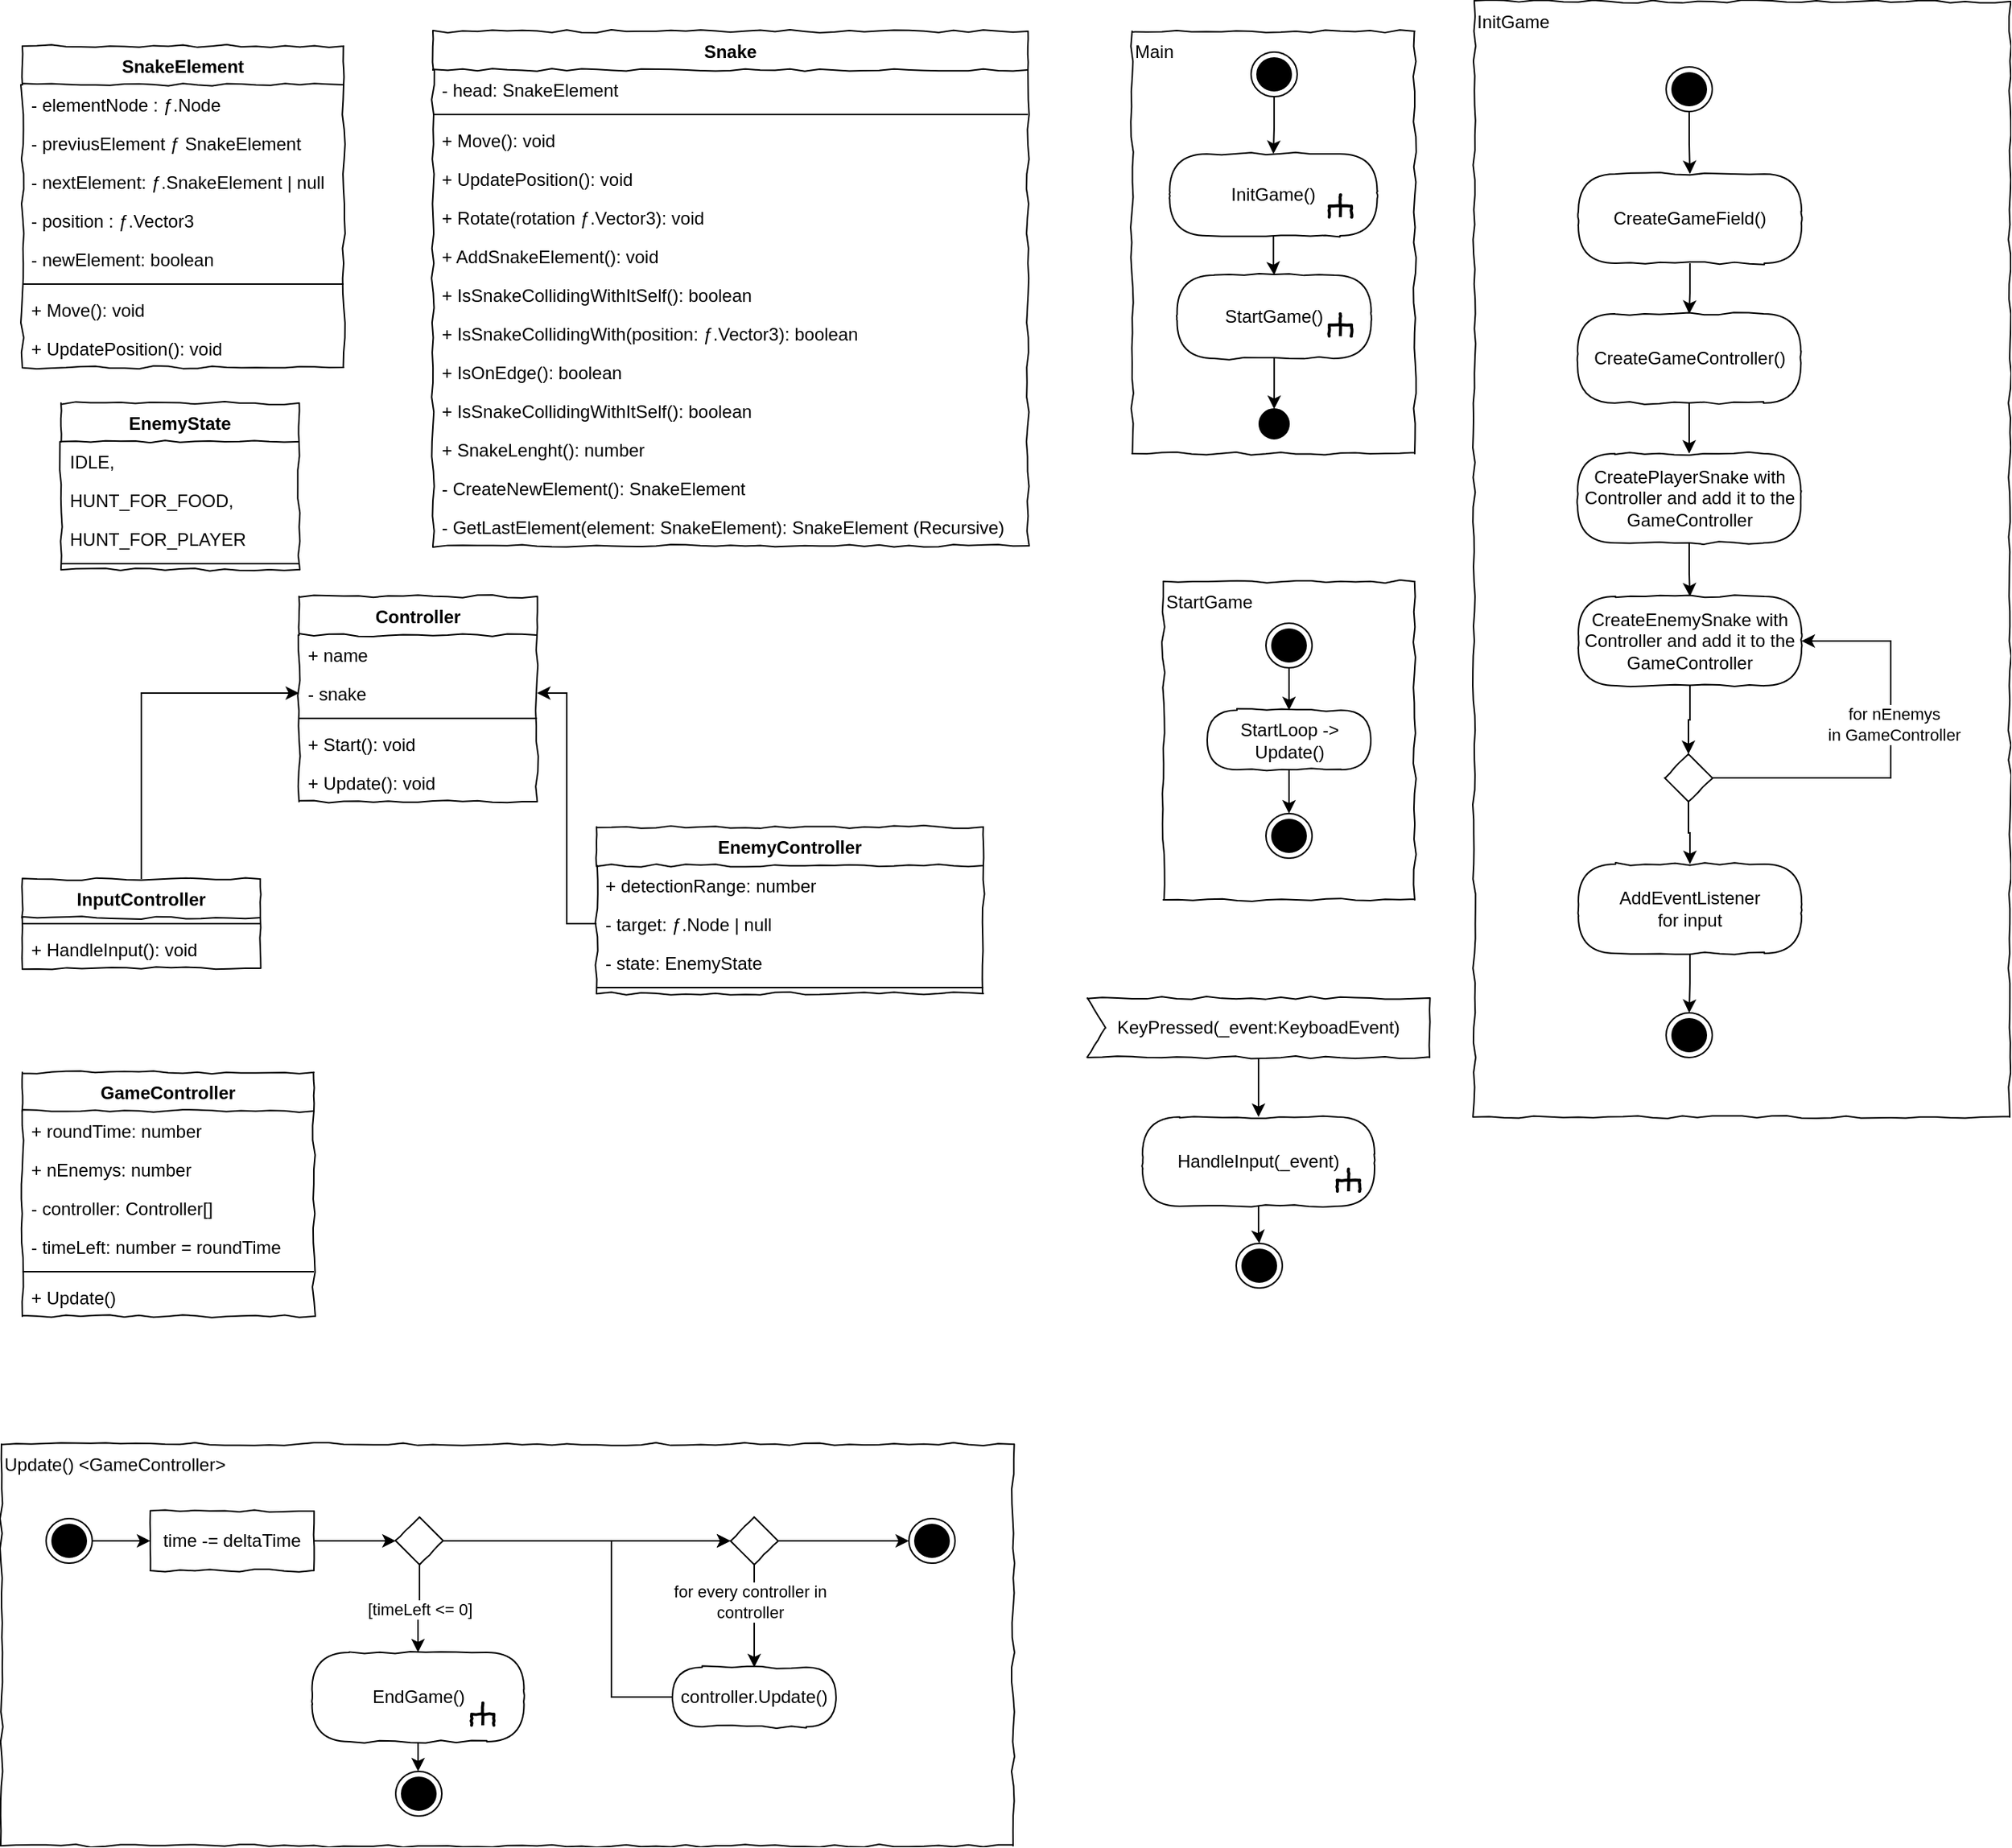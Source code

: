 <mxfile version="13.1.3" type="device"><diagram id="WuVcxXE32SDwEyBjOhQZ" name="Page-1"><mxGraphModel dx="1673" dy="896" grid="1" gridSize="10" guides="1" tooltips="1" connect="1" arrows="1" fold="1" page="1" pageScale="1" pageWidth="827" pageHeight="1169" math="0" shadow="0"><root><mxCell id="0"/><mxCell id="1" parent="0"/><mxCell id="-8tug97UCNijT4k6VK9s-148" value="&lt;div style=&quot;text-align: left&quot;&gt;&lt;span&gt;Update() &amp;lt;GameController&amp;gt;&lt;/span&gt;&lt;/div&gt;" style="rounded=0;whiteSpace=wrap;html=1;shadow=0;glass=0;comic=1;strokeColor=#000000;labelPosition=center;verticalLabelPosition=middle;align=left;verticalAlign=top;absoluteArcSize=1;arcSize=50;" vertex="1" parent="1"><mxGeometry x="90" y="1000" width="680" height="270" as="geometry"/></mxCell><mxCell id="-8tug97UCNijT4k6VK9s-93" value="&lt;div style=&quot;text-align: left&quot;&gt;&lt;span&gt;StartGame&lt;/span&gt;&lt;/div&gt;" style="rounded=0;whiteSpace=wrap;html=1;shadow=0;glass=0;comic=1;strokeColor=#000000;labelPosition=center;verticalLabelPosition=middle;align=left;verticalAlign=top;absoluteArcSize=1;arcSize=50;" vertex="1" parent="1"><mxGeometry x="871" y="420" width="169" height="214" as="geometry"/></mxCell><mxCell id="-8tug97UCNijT4k6VK9s-87" value="&lt;div style=&quot;text-align: left&quot;&gt;&lt;span&gt;InitGame&lt;/span&gt;&lt;/div&gt;" style="rounded=0;whiteSpace=wrap;html=1;shadow=0;glass=0;comic=1;strokeColor=#000000;labelPosition=center;verticalLabelPosition=middle;align=left;verticalAlign=top;absoluteArcSize=1;arcSize=50;" vertex="1" parent="1"><mxGeometry x="1080" y="30" width="360" height="750" as="geometry"/></mxCell><mxCell id="-8tug97UCNijT4k6VK9s-67" value="&lt;div style=&quot;text-align: left&quot;&gt;&lt;span&gt;Main&lt;/span&gt;&lt;/div&gt;" style="rounded=0;whiteSpace=wrap;html=1;shadow=0;glass=0;comic=1;strokeColor=#000000;labelPosition=center;verticalLabelPosition=middle;align=left;verticalAlign=top;absoluteArcSize=1;arcSize=50;" vertex="1" parent="1"><mxGeometry x="850" y="50" width="190" height="284" as="geometry"/></mxCell><mxCell id="-8tug97UCNijT4k6VK9s-1" value="SnakeElement" style="swimlane;fontStyle=1;align=center;verticalAlign=top;childLayout=stackLayout;horizontal=1;startSize=26;horizontalStack=0;resizeParent=1;resizeParentMax=0;resizeLast=0;collapsible=1;marginBottom=0;rounded=0;shadow=0;comic=1;strokeWidth=1;" vertex="1" parent="1"><mxGeometry x="104" y="60" width="216" height="216" as="geometry"><mxRectangle x="20" y="670" width="90" height="26" as="alternateBounds"/></mxGeometry></mxCell><mxCell id="-8tug97UCNijT4k6VK9s-2" value="- elementNode : ƒ.Node" style="text;strokeColor=none;fillColor=none;align=left;verticalAlign=top;spacingLeft=4;spacingRight=4;overflow=hidden;rotatable=0;points=[[0,0.5],[1,0.5]];portConstraint=eastwest;" vertex="1" parent="-8tug97UCNijT4k6VK9s-1"><mxGeometry y="26" width="216" height="26" as="geometry"/></mxCell><mxCell id="-8tug97UCNijT4k6VK9s-4" value="- previusElement ƒ SnakeElement" style="text;strokeColor=none;fillColor=none;align=left;verticalAlign=top;spacingLeft=4;spacingRight=4;overflow=hidden;rotatable=0;points=[[0,0.5],[1,0.5]];portConstraint=eastwest;" vertex="1" parent="-8tug97UCNijT4k6VK9s-1"><mxGeometry y="52" width="216" height="26" as="geometry"/></mxCell><mxCell id="-8tug97UCNijT4k6VK9s-8" value="- nextElement: ƒ.SnakeElement | null" style="text;strokeColor=none;fillColor=none;align=left;verticalAlign=top;spacingLeft=4;spacingRight=4;overflow=hidden;rotatable=0;points=[[0,0.5],[1,0.5]];portConstraint=eastwest;" vertex="1" parent="-8tug97UCNijT4k6VK9s-1"><mxGeometry y="78" width="216" height="26" as="geometry"/></mxCell><mxCell id="-8tug97UCNijT4k6VK9s-9" value="- position : ƒ.Vector3" style="text;strokeColor=none;fillColor=none;align=left;verticalAlign=top;spacingLeft=4;spacingRight=4;overflow=hidden;rotatable=0;points=[[0,0.5],[1,0.5]];portConstraint=eastwest;" vertex="1" parent="-8tug97UCNijT4k6VK9s-1"><mxGeometry y="104" width="216" height="26" as="geometry"/></mxCell><mxCell id="-8tug97UCNijT4k6VK9s-10" value="- newElement: boolean" style="text;strokeColor=none;fillColor=none;align=left;verticalAlign=top;spacingLeft=4;spacingRight=4;overflow=hidden;rotatable=0;points=[[0,0.5],[1,0.5]];portConstraint=eastwest;" vertex="1" parent="-8tug97UCNijT4k6VK9s-1"><mxGeometry y="130" width="216" height="26" as="geometry"/></mxCell><mxCell id="-8tug97UCNijT4k6VK9s-3" value="" style="line;strokeWidth=1;fillColor=none;align=left;verticalAlign=middle;spacingTop=-1;spacingLeft=3;spacingRight=3;rotatable=0;labelPosition=right;points=[];portConstraint=eastwest;" vertex="1" parent="-8tug97UCNijT4k6VK9s-1"><mxGeometry y="156" width="216" height="8" as="geometry"/></mxCell><mxCell id="-8tug97UCNijT4k6VK9s-11" value="+ Move(): void" style="text;strokeColor=none;fillColor=none;align=left;verticalAlign=top;spacingLeft=4;spacingRight=4;overflow=hidden;rotatable=0;points=[[0,0.5],[1,0.5]];portConstraint=eastwest;" vertex="1" parent="-8tug97UCNijT4k6VK9s-1"><mxGeometry y="164" width="216" height="26" as="geometry"/></mxCell><mxCell id="-8tug97UCNijT4k6VK9s-12" value="+ UpdatePosition(): void" style="text;strokeColor=none;fillColor=none;align=left;verticalAlign=top;spacingLeft=4;spacingRight=4;overflow=hidden;rotatable=0;points=[[0,0.5],[1,0.5]];portConstraint=eastwest;" vertex="1" parent="-8tug97UCNijT4k6VK9s-1"><mxGeometry y="190" width="216" height="26" as="geometry"/></mxCell><mxCell id="-8tug97UCNijT4k6VK9s-13" value="Snake" style="swimlane;fontStyle=1;align=center;verticalAlign=top;childLayout=stackLayout;horizontal=1;startSize=26;horizontalStack=0;resizeParent=1;resizeParentMax=0;resizeLast=0;collapsible=1;marginBottom=0;rounded=0;shadow=0;comic=1;strokeWidth=1;" vertex="1" parent="1"><mxGeometry x="380" y="50" width="400" height="346" as="geometry"><mxRectangle x="20" y="670" width="90" height="26" as="alternateBounds"/></mxGeometry></mxCell><mxCell id="-8tug97UCNijT4k6VK9s-14" value="- head: SnakeElement" style="text;strokeColor=none;fillColor=none;align=left;verticalAlign=top;spacingLeft=4;spacingRight=4;overflow=hidden;rotatable=0;points=[[0,0.5],[1,0.5]];portConstraint=eastwest;" vertex="1" parent="-8tug97UCNijT4k6VK9s-13"><mxGeometry y="26" width="400" height="26" as="geometry"/></mxCell><mxCell id="-8tug97UCNijT4k6VK9s-15" value="" style="line;strokeWidth=1;fillColor=none;align=left;verticalAlign=middle;spacingTop=-1;spacingLeft=3;spacingRight=3;rotatable=0;labelPosition=right;points=[];portConstraint=eastwest;" vertex="1" parent="-8tug97UCNijT4k6VK9s-13"><mxGeometry y="52" width="400" height="8" as="geometry"/></mxCell><mxCell id="-8tug97UCNijT4k6VK9s-16" value="+ Move(): void" style="text;strokeColor=none;fillColor=none;align=left;verticalAlign=top;spacingLeft=4;spacingRight=4;overflow=hidden;rotatable=0;points=[[0,0.5],[1,0.5]];portConstraint=eastwest;" vertex="1" parent="-8tug97UCNijT4k6VK9s-13"><mxGeometry y="60" width="400" height="26" as="geometry"/></mxCell><mxCell id="-8tug97UCNijT4k6VK9s-17" value="+ UpdatePosition(): void" style="text;strokeColor=none;fillColor=none;align=left;verticalAlign=top;spacingLeft=4;spacingRight=4;overflow=hidden;rotatable=0;points=[[0,0.5],[1,0.5]];portConstraint=eastwest;" vertex="1" parent="-8tug97UCNijT4k6VK9s-13"><mxGeometry y="86" width="400" height="26" as="geometry"/></mxCell><mxCell id="-8tug97UCNijT4k6VK9s-18" value="+ Rotate(rotation ƒ.Vector3): void" style="text;strokeColor=none;fillColor=none;align=left;verticalAlign=top;spacingLeft=4;spacingRight=4;overflow=hidden;rotatable=0;points=[[0,0.5],[1,0.5]];portConstraint=eastwest;" vertex="1" parent="-8tug97UCNijT4k6VK9s-13"><mxGeometry y="112" width="400" height="26" as="geometry"/></mxCell><mxCell id="-8tug97UCNijT4k6VK9s-19" value="+ AddSnakeElement(): void" style="text;strokeColor=none;fillColor=none;align=left;verticalAlign=top;spacingLeft=4;spacingRight=4;overflow=hidden;rotatable=0;points=[[0,0.5],[1,0.5]];portConstraint=eastwest;" vertex="1" parent="-8tug97UCNijT4k6VK9s-13"><mxGeometry y="138" width="400" height="26" as="geometry"/></mxCell><mxCell id="-8tug97UCNijT4k6VK9s-20" value="+ IsSnakeCollidingWithItSelf(): boolean" style="text;strokeColor=none;fillColor=none;align=left;verticalAlign=top;spacingLeft=4;spacingRight=4;overflow=hidden;rotatable=0;points=[[0,0.5],[1,0.5]];portConstraint=eastwest;" vertex="1" parent="-8tug97UCNijT4k6VK9s-13"><mxGeometry y="164" width="400" height="26" as="geometry"/></mxCell><mxCell id="-8tug97UCNijT4k6VK9s-21" value="+ IsSnakeCollidingWith(position: ƒ.Vector3): boolean" style="text;strokeColor=none;fillColor=none;align=left;verticalAlign=top;spacingLeft=4;spacingRight=4;overflow=hidden;rotatable=0;points=[[0,0.5],[1,0.5]];portConstraint=eastwest;" vertex="1" parent="-8tug97UCNijT4k6VK9s-13"><mxGeometry y="190" width="400" height="26" as="geometry"/></mxCell><mxCell id="-8tug97UCNijT4k6VK9s-22" value="+ IsOnEdge(): boolean" style="text;strokeColor=none;fillColor=none;align=left;verticalAlign=top;spacingLeft=4;spacingRight=4;overflow=hidden;rotatable=0;points=[[0,0.5],[1,0.5]];portConstraint=eastwest;" vertex="1" parent="-8tug97UCNijT4k6VK9s-13"><mxGeometry y="216" width="400" height="26" as="geometry"/></mxCell><mxCell id="-8tug97UCNijT4k6VK9s-23" value="+ IsSnakeCollidingWithItSelf(): boolean" style="text;strokeColor=none;fillColor=none;align=left;verticalAlign=top;spacingLeft=4;spacingRight=4;overflow=hidden;rotatable=0;points=[[0,0.5],[1,0.5]];portConstraint=eastwest;" vertex="1" parent="-8tug97UCNijT4k6VK9s-13"><mxGeometry y="242" width="400" height="26" as="geometry"/></mxCell><mxCell id="-8tug97UCNijT4k6VK9s-97" value="+ SnakeLenght(): number" style="text;strokeColor=none;fillColor=none;align=left;verticalAlign=top;spacingLeft=4;spacingRight=4;overflow=hidden;rotatable=0;points=[[0,0.5],[1,0.5]];portConstraint=eastwest;" vertex="1" parent="-8tug97UCNijT4k6VK9s-13"><mxGeometry y="268" width="400" height="26" as="geometry"/></mxCell><mxCell id="-8tug97UCNijT4k6VK9s-24" value="- CreateNewElement(): SnakeElement" style="text;strokeColor=none;fillColor=none;align=left;verticalAlign=top;spacingLeft=4;spacingRight=4;overflow=hidden;rotatable=0;points=[[0,0.5],[1,0.5]];portConstraint=eastwest;" vertex="1" parent="-8tug97UCNijT4k6VK9s-13"><mxGeometry y="294" width="400" height="26" as="geometry"/></mxCell><mxCell id="-8tug97UCNijT4k6VK9s-25" value="- GetLastElement(element: SnakeElement): SnakeElement (Recursive)" style="text;strokeColor=none;fillColor=none;align=left;verticalAlign=top;spacingLeft=4;spacingRight=4;overflow=hidden;rotatable=0;points=[[0,0.5],[1,0.5]];portConstraint=eastwest;" vertex="1" parent="-8tug97UCNijT4k6VK9s-13"><mxGeometry y="320" width="400" height="26" as="geometry"/></mxCell><mxCell id="-8tug97UCNijT4k6VK9s-37" value="Controller" style="swimlane;fontStyle=1;align=center;verticalAlign=top;childLayout=stackLayout;horizontal=1;startSize=26;horizontalStack=0;resizeParent=1;resizeParentMax=0;resizeLast=0;collapsible=1;marginBottom=0;rounded=0;shadow=0;comic=1;strokeWidth=1;" vertex="1" parent="1"><mxGeometry x="290" y="430" width="160" height="138" as="geometry"><mxRectangle x="20" y="670" width="90" height="26" as="alternateBounds"/></mxGeometry></mxCell><mxCell id="-8tug97UCNijT4k6VK9s-94" value="+ name" style="text;strokeColor=none;fillColor=none;align=left;verticalAlign=top;spacingLeft=4;spacingRight=4;overflow=hidden;rotatable=0;points=[[0,0.5],[1,0.5]];portConstraint=eastwest;" vertex="1" parent="-8tug97UCNijT4k6VK9s-37"><mxGeometry y="26" width="160" height="26" as="geometry"/></mxCell><mxCell id="-8tug97UCNijT4k6VK9s-38" value="- snake" style="text;strokeColor=none;fillColor=none;align=left;verticalAlign=top;spacingLeft=4;spacingRight=4;overflow=hidden;rotatable=0;points=[[0,0.5],[1,0.5]];portConstraint=eastwest;" vertex="1" parent="-8tug97UCNijT4k6VK9s-37"><mxGeometry y="52" width="160" height="26" as="geometry"/></mxCell><mxCell id="-8tug97UCNijT4k6VK9s-39" value="" style="line;strokeWidth=1;fillColor=none;align=left;verticalAlign=middle;spacingTop=-1;spacingLeft=3;spacingRight=3;rotatable=0;labelPosition=right;points=[];portConstraint=eastwest;" vertex="1" parent="-8tug97UCNijT4k6VK9s-37"><mxGeometry y="78" width="160" height="8" as="geometry"/></mxCell><mxCell id="-8tug97UCNijT4k6VK9s-58" value="+ Start(): void" style="text;strokeColor=none;fillColor=none;align=left;verticalAlign=top;spacingLeft=4;spacingRight=4;overflow=hidden;rotatable=0;points=[[0,0.5],[1,0.5]];portConstraint=eastwest;" vertex="1" parent="-8tug97UCNijT4k6VK9s-37"><mxGeometry y="86" width="160" height="26" as="geometry"/></mxCell><mxCell id="-8tug97UCNijT4k6VK9s-56" value="+ Update(): void" style="text;strokeColor=none;fillColor=none;align=left;verticalAlign=top;spacingLeft=4;spacingRight=4;overflow=hidden;rotatable=0;points=[[0,0.5],[1,0.5]];portConstraint=eastwest;" vertex="1" parent="-8tug97UCNijT4k6VK9s-37"><mxGeometry y="112" width="160" height="26" as="geometry"/></mxCell><mxCell id="-8tug97UCNijT4k6VK9s-46" value="EnemyState" style="swimlane;fontStyle=1;align=center;verticalAlign=top;childLayout=stackLayout;horizontal=1;startSize=26;horizontalStack=0;resizeParent=1;resizeParentMax=0;resizeLast=0;collapsible=1;marginBottom=0;rounded=0;shadow=0;comic=1;strokeWidth=1;" vertex="1" parent="1"><mxGeometry x="130" y="300" width="160" height="112" as="geometry"><mxRectangle x="20" y="670" width="90" height="26" as="alternateBounds"/></mxGeometry></mxCell><mxCell id="-8tug97UCNijT4k6VK9s-47" value="IDLE," style="text;strokeColor=none;fillColor=none;align=left;verticalAlign=top;spacingLeft=4;spacingRight=4;overflow=hidden;rotatable=0;points=[[0,0.5],[1,0.5]];portConstraint=eastwest;" vertex="1" parent="-8tug97UCNijT4k6VK9s-46"><mxGeometry y="26" width="160" height="26" as="geometry"/></mxCell><mxCell id="-8tug97UCNijT4k6VK9s-50" value="HUNT_FOR_FOOD," style="text;strokeColor=none;fillColor=none;align=left;verticalAlign=top;spacingLeft=4;spacingRight=4;overflow=hidden;rotatable=0;points=[[0,0.5],[1,0.5]];portConstraint=eastwest;" vertex="1" parent="-8tug97UCNijT4k6VK9s-46"><mxGeometry y="52" width="160" height="26" as="geometry"/></mxCell><mxCell id="-8tug97UCNijT4k6VK9s-53" value="HUNT_FOR_PLAYER" style="text;strokeColor=none;fillColor=none;align=left;verticalAlign=top;spacingLeft=4;spacingRight=4;overflow=hidden;rotatable=0;points=[[0,0.5],[1,0.5]];portConstraint=eastwest;" vertex="1" parent="-8tug97UCNijT4k6VK9s-46"><mxGeometry y="78" width="160" height="26" as="geometry"/></mxCell><mxCell id="-8tug97UCNijT4k6VK9s-48" value="" style="line;strokeWidth=1;fillColor=none;align=left;verticalAlign=middle;spacingTop=-1;spacingLeft=3;spacingRight=3;rotatable=0;labelPosition=right;points=[];portConstraint=eastwest;" vertex="1" parent="-8tug97UCNijT4k6VK9s-46"><mxGeometry y="104" width="160" height="8" as="geometry"/></mxCell><mxCell id="-8tug97UCNijT4k6VK9s-64" style="edgeStyle=orthogonalEdgeStyle;rounded=0;orthogonalLoop=1;jettySize=auto;html=1;entryX=0.5;entryY=0;entryDx=0;entryDy=0;" edge="1" parent="1" source="-8tug97UCNijT4k6VK9s-60" target="-8tug97UCNijT4k6VK9s-61"><mxGeometry relative="1" as="geometry"/></mxCell><mxCell id="-8tug97UCNijT4k6VK9s-60" value="" style="ellipse;html=1;shape=endState;fillColor=#000000;strokeColor=#000000;comic=1" vertex="1" parent="1"><mxGeometry x="930" y="64" width="31" height="30" as="geometry"/></mxCell><mxCell id="-8tug97UCNijT4k6VK9s-65" style="edgeStyle=orthogonalEdgeStyle;rounded=0;orthogonalLoop=1;jettySize=auto;html=1;" edge="1" parent="1" source="-8tug97UCNijT4k6VK9s-61" target="-8tug97UCNijT4k6VK9s-62"><mxGeometry relative="1" as="geometry"/></mxCell><mxCell id="-8tug97UCNijT4k6VK9s-61" value="InitGame()" style="rounded=1;whiteSpace=wrap;html=1;absoluteArcSize=1;arcSize=50;strokeWidth=1;shadow=0;comic=1;" vertex="1" parent="1"><mxGeometry x="875.25" y="132.5" width="139.5" height="55" as="geometry"/></mxCell><mxCell id="-8tug97UCNijT4k6VK9s-66" style="edgeStyle=orthogonalEdgeStyle;rounded=0;orthogonalLoop=1;jettySize=auto;html=1;entryX=0.5;entryY=0;entryDx=0;entryDy=0;" edge="1" parent="1" source="-8tug97UCNijT4k6VK9s-62" target="-8tug97UCNijT4k6VK9s-63"><mxGeometry relative="1" as="geometry"/></mxCell><mxCell id="-8tug97UCNijT4k6VK9s-62" value="StartGame()" style="rounded=1;whiteSpace=wrap;html=1;absoluteArcSize=1;arcSize=50;strokeWidth=1;shadow=0;comic=1;" vertex="1" parent="1"><mxGeometry x="880.25" y="214" width="130.5" height="56" as="geometry"/></mxCell><mxCell id="-8tug97UCNijT4k6VK9s-63" value="" style="ellipse;whiteSpace=wrap;html=1;rounded=0;shadow=0;comic=0;labelBackgroundColor=none;strokeColor=#000000;strokeWidth=1;fillColor=#000000;fontFamily=Verdana;fontSize=12;fontColor=#000000;align=center;comic=1" vertex="1" parent="1"><mxGeometry x="935.5" y="304" width="20" height="20" as="geometry"/></mxCell><mxCell id="-8tug97UCNijT4k6VK9s-68" value="" style="group;rotation=90;" vertex="1" connectable="0" parent="1"><mxGeometry x="980" y="160" width="20" height="20" as="geometry"/></mxCell><mxCell id="-8tug97UCNijT4k6VK9s-69" value="" style="strokeWidth=2;html=1;shape=mxgraph.flowchart.annotation_2;align=left;rounded=1;comic=1;rotation=90;" vertex="1" parent="-8tug97UCNijT4k6VK9s-68"><mxGeometry x="2.5" width="15" height="15" as="geometry"/></mxCell><mxCell id="-8tug97UCNijT4k6VK9s-70" value="" style="endArrow=none;html=1;entryX=0.508;entryY=0.487;entryPerimeter=0;exitX=1;exitY=0.5;exitPerimeter=0;strokeWidth=2;" edge="1" parent="-8tug97UCNijT4k6VK9s-68" source="-8tug97UCNijT4k6VK9s-69" target="-8tug97UCNijT4k6VK9s-69"><mxGeometry width="50" height="50" relative="1" as="geometry"><mxPoint x="-46.667" as="sourcePoint"/><mxPoint x="-13.333" y="50" as="targetPoint"/></mxGeometry></mxCell><mxCell id="-8tug97UCNijT4k6VK9s-72" value="" style="group;rotation=90;" vertex="1" connectable="0" parent="1"><mxGeometry x="980" y="240" width="20" height="20" as="geometry"/></mxCell><mxCell id="-8tug97UCNijT4k6VK9s-73" value="" style="strokeWidth=2;html=1;shape=mxgraph.flowchart.annotation_2;align=left;rounded=1;comic=1;rotation=90;" vertex="1" parent="-8tug97UCNijT4k6VK9s-72"><mxGeometry x="2.5" width="15" height="15" as="geometry"/></mxCell><mxCell id="-8tug97UCNijT4k6VK9s-74" value="" style="endArrow=none;html=1;entryX=0.508;entryY=0.487;entryPerimeter=0;exitX=1;exitY=0.5;exitPerimeter=0;strokeWidth=2;" edge="1" parent="-8tug97UCNijT4k6VK9s-72" source="-8tug97UCNijT4k6VK9s-73" target="-8tug97UCNijT4k6VK9s-73"><mxGeometry width="50" height="50" relative="1" as="geometry"><mxPoint x="-46.667" as="sourcePoint"/><mxPoint x="-13.333" y="50" as="targetPoint"/></mxGeometry></mxCell><mxCell id="-8tug97UCNijT4k6VK9s-82" style="edgeStyle=orthogonalEdgeStyle;rounded=0;orthogonalLoop=1;jettySize=auto;html=1;entryX=0.5;entryY=0;entryDx=0;entryDy=0;" edge="1" parent="1" source="-8tug97UCNijT4k6VK9s-76" target="-8tug97UCNijT4k6VK9s-77"><mxGeometry relative="1" as="geometry"/></mxCell><mxCell id="-8tug97UCNijT4k6VK9s-76" value="" style="ellipse;html=1;shape=endState;fillColor=#000000;strokeColor=#000000;comic=1" vertex="1" parent="1"><mxGeometry x="1209" y="74" width="31" height="30" as="geometry"/></mxCell><mxCell id="-8tug97UCNijT4k6VK9s-111" style="edgeStyle=orthogonalEdgeStyle;rounded=0;orthogonalLoop=1;jettySize=auto;html=1;entryX=0.5;entryY=0;entryDx=0;entryDy=0;" edge="1" parent="1" source="-8tug97UCNijT4k6VK9s-77" target="-8tug97UCNijT4k6VK9s-103"><mxGeometry relative="1" as="geometry"/></mxCell><mxCell id="-8tug97UCNijT4k6VK9s-77" value="CreateGameField()" style="rounded=1;whiteSpace=wrap;html=1;absoluteArcSize=1;arcSize=50;strokeWidth=1;shadow=0;comic=1;" vertex="1" parent="1"><mxGeometry x="1150" y="146" width="150" height="60" as="geometry"/></mxCell><mxCell id="-8tug97UCNijT4k6VK9s-86" style="edgeStyle=orthogonalEdgeStyle;rounded=0;orthogonalLoop=1;jettySize=auto;html=1;entryX=0.5;entryY=0;entryDx=0;entryDy=0;" edge="1" parent="1" source="-8tug97UCNijT4k6VK9s-80" target="-8tug97UCNijT4k6VK9s-81"><mxGeometry relative="1" as="geometry"/></mxCell><mxCell id="-8tug97UCNijT4k6VK9s-80" value="AddEventListener&lt;br&gt;for input" style="rounded=1;whiteSpace=wrap;html=1;absoluteArcSize=1;arcSize=50;strokeWidth=1;shadow=0;comic=1;" vertex="1" parent="1"><mxGeometry x="1150" y="610" width="150" height="60" as="geometry"/></mxCell><mxCell id="-8tug97UCNijT4k6VK9s-81" value="" style="ellipse;html=1;shape=endState;fillColor=#000000;strokeColor=#000000;comic=1" vertex="1" parent="1"><mxGeometry x="1209" y="710" width="31" height="30" as="geometry"/></mxCell><mxCell id="-8tug97UCNijT4k6VK9s-91" style="edgeStyle=orthogonalEdgeStyle;rounded=0;orthogonalLoop=1;jettySize=auto;html=1;exitX=0.5;exitY=1;exitDx=0;exitDy=0;entryX=0.5;entryY=0;entryDx=0;entryDy=0;" edge="1" parent="1" source="-8tug97UCNijT4k6VK9s-88" target="-8tug97UCNijT4k6VK9s-89"><mxGeometry relative="1" as="geometry"/></mxCell><mxCell id="-8tug97UCNijT4k6VK9s-88" value="" style="ellipse;html=1;shape=endState;fillColor=#000000;strokeColor=#000000;comic=1" vertex="1" parent="1"><mxGeometry x="940" y="448" width="31" height="30" as="geometry"/></mxCell><mxCell id="-8tug97UCNijT4k6VK9s-92" style="edgeStyle=orthogonalEdgeStyle;rounded=0;orthogonalLoop=1;jettySize=auto;html=1;entryX=0.5;entryY=0;entryDx=0;entryDy=0;" edge="1" parent="1" source="-8tug97UCNijT4k6VK9s-89" target="-8tug97UCNijT4k6VK9s-90"><mxGeometry relative="1" as="geometry"/></mxCell><mxCell id="-8tug97UCNijT4k6VK9s-89" value="StartLoop -&amp;gt; Update()" style="rounded=1;whiteSpace=wrap;html=1;absoluteArcSize=1;arcSize=50;strokeWidth=1;shadow=0;comic=1;" vertex="1" parent="1"><mxGeometry x="900.5" y="506.5" width="110" height="40" as="geometry"/></mxCell><mxCell id="-8tug97UCNijT4k6VK9s-90" value="" style="ellipse;html=1;shape=endState;fillColor=#000000;strokeColor=#000000;comic=1" vertex="1" parent="1"><mxGeometry x="940" y="576" width="31" height="30" as="geometry"/></mxCell><mxCell id="-8tug97UCNijT4k6VK9s-33" value="EnemyController" style="swimlane;fontStyle=1;align=center;verticalAlign=top;childLayout=stackLayout;horizontal=1;startSize=26;horizontalStack=0;resizeParent=1;resizeParentMax=0;resizeLast=0;collapsible=1;marginBottom=0;rounded=0;shadow=0;comic=1;strokeWidth=1;" vertex="1" parent="1"><mxGeometry x="490" y="585" width="260" height="112" as="geometry"><mxRectangle x="20" y="670" width="90" height="26" as="alternateBounds"/></mxGeometry></mxCell><mxCell id="-8tug97UCNijT4k6VK9s-36" value="+ detectionRange: number" style="text;strokeColor=none;fillColor=none;align=left;verticalAlign=top;spacingLeft=4;spacingRight=4;overflow=hidden;rotatable=0;points=[[0,0.5],[1,0.5]];portConstraint=eastwest;" vertex="1" parent="-8tug97UCNijT4k6VK9s-33"><mxGeometry y="26" width="260" height="26" as="geometry"/></mxCell><mxCell id="-8tug97UCNijT4k6VK9s-44" value="- target: ƒ.Node | null" style="text;strokeColor=none;fillColor=none;align=left;verticalAlign=top;spacingLeft=4;spacingRight=4;overflow=hidden;rotatable=0;points=[[0,0.5],[1,0.5]];portConstraint=eastwest;" vertex="1" parent="-8tug97UCNijT4k6VK9s-33"><mxGeometry y="52" width="260" height="26" as="geometry"/></mxCell><mxCell id="-8tug97UCNijT4k6VK9s-43" value="- state: EnemyState" style="text;strokeColor=none;fillColor=none;align=left;verticalAlign=top;spacingLeft=4;spacingRight=4;overflow=hidden;rotatable=0;points=[[0,0.5],[1,0.5]];portConstraint=eastwest;" vertex="1" parent="-8tug97UCNijT4k6VK9s-33"><mxGeometry y="78" width="260" height="26" as="geometry"/></mxCell><mxCell id="-8tug97UCNijT4k6VK9s-35" value="" style="line;strokeWidth=1;fillColor=none;align=left;verticalAlign=middle;spacingTop=-1;spacingLeft=3;spacingRight=3;rotatable=0;labelPosition=right;points=[];portConstraint=eastwest;" vertex="1" parent="-8tug97UCNijT4k6VK9s-33"><mxGeometry y="104" width="260" height="8" as="geometry"/></mxCell><mxCell id="-8tug97UCNijT4k6VK9s-95" style="edgeStyle=orthogonalEdgeStyle;rounded=0;orthogonalLoop=1;jettySize=auto;html=1;entryX=0;entryY=0.5;entryDx=0;entryDy=0;" edge="1" parent="1" source="-8tug97UCNijT4k6VK9s-29" target="-8tug97UCNijT4k6VK9s-38"><mxGeometry relative="1" as="geometry"/></mxCell><mxCell id="-8tug97UCNijT4k6VK9s-29" value="InputController" style="swimlane;fontStyle=1;align=center;verticalAlign=top;childLayout=stackLayout;horizontal=1;startSize=26;horizontalStack=0;resizeParent=1;resizeParentMax=0;resizeLast=0;collapsible=1;marginBottom=0;rounded=0;shadow=0;comic=1;strokeWidth=1;" vertex="1" parent="1"><mxGeometry x="104" y="620" width="160" height="60" as="geometry"><mxRectangle x="20" y="670" width="90" height="26" as="alternateBounds"/></mxGeometry></mxCell><mxCell id="-8tug97UCNijT4k6VK9s-31" value="" style="line;strokeWidth=1;fillColor=none;align=left;verticalAlign=middle;spacingTop=-1;spacingLeft=3;spacingRight=3;rotatable=0;labelPosition=right;points=[];portConstraint=eastwest;" vertex="1" parent="-8tug97UCNijT4k6VK9s-29"><mxGeometry y="26" width="160" height="8" as="geometry"/></mxCell><mxCell id="-8tug97UCNijT4k6VK9s-32" value="+ HandleInput(): void" style="text;strokeColor=none;fillColor=none;align=left;verticalAlign=top;spacingLeft=4;spacingRight=4;overflow=hidden;rotatable=0;points=[[0,0.5],[1,0.5]];portConstraint=eastwest;" vertex="1" parent="-8tug97UCNijT4k6VK9s-29"><mxGeometry y="34" width="160" height="26" as="geometry"/></mxCell><mxCell id="-8tug97UCNijT4k6VK9s-96" style="edgeStyle=orthogonalEdgeStyle;rounded=0;orthogonalLoop=1;jettySize=auto;html=1;entryX=1;entryY=0.5;entryDx=0;entryDy=0;" edge="1" parent="1" source="-8tug97UCNijT4k6VK9s-44" target="-8tug97UCNijT4k6VK9s-38"><mxGeometry relative="1" as="geometry"/></mxCell><mxCell id="-8tug97UCNijT4k6VK9s-98" value="GameController" style="swimlane;fontStyle=1;align=center;verticalAlign=top;childLayout=stackLayout;horizontal=1;startSize=26;horizontalStack=0;resizeParent=1;resizeParentMax=0;resizeLast=0;collapsible=1;marginBottom=0;rounded=0;shadow=0;comic=1;strokeWidth=1;" vertex="1" parent="1"><mxGeometry x="104" y="750" width="196" height="164" as="geometry"><mxRectangle x="20" y="670" width="90" height="26" as="alternateBounds"/></mxGeometry></mxCell><mxCell id="-8tug97UCNijT4k6VK9s-99" value="+ roundTime: number" style="text;strokeColor=none;fillColor=none;align=left;verticalAlign=top;spacingLeft=4;spacingRight=4;overflow=hidden;rotatable=0;points=[[0,0.5],[1,0.5]];portConstraint=eastwest;" vertex="1" parent="-8tug97UCNijT4k6VK9s-98"><mxGeometry y="26" width="196" height="26" as="geometry"/></mxCell><mxCell id="-8tug97UCNijT4k6VK9s-107" value="+ nEnemys: number" style="text;strokeColor=none;fillColor=none;align=left;verticalAlign=top;spacingLeft=4;spacingRight=4;overflow=hidden;rotatable=0;points=[[0,0.5],[1,0.5]];portConstraint=eastwest;" vertex="1" parent="-8tug97UCNijT4k6VK9s-98"><mxGeometry y="52" width="196" height="26" as="geometry"/></mxCell><mxCell id="-8tug97UCNijT4k6VK9s-102" value="- controller: Controller[]" style="text;strokeColor=none;fillColor=none;align=left;verticalAlign=top;spacingLeft=4;spacingRight=4;overflow=hidden;rotatable=0;points=[[0,0.5],[1,0.5]];portConstraint=eastwest;" vertex="1" parent="-8tug97UCNijT4k6VK9s-98"><mxGeometry y="78" width="196" height="26" as="geometry"/></mxCell><mxCell id="-8tug97UCNijT4k6VK9s-127" value="- timeLeft: number = roundTime" style="text;strokeColor=none;fillColor=none;align=left;verticalAlign=top;spacingLeft=4;spacingRight=4;overflow=hidden;rotatable=0;points=[[0,0.5],[1,0.5]];portConstraint=eastwest;" vertex="1" parent="-8tug97UCNijT4k6VK9s-98"><mxGeometry y="104" width="196" height="26" as="geometry"/></mxCell><mxCell id="-8tug97UCNijT4k6VK9s-100" value="" style="line;strokeWidth=1;fillColor=none;align=left;verticalAlign=middle;spacingTop=-1;spacingLeft=3;spacingRight=3;rotatable=0;labelPosition=right;points=[];portConstraint=eastwest;" vertex="1" parent="-8tug97UCNijT4k6VK9s-98"><mxGeometry y="130" width="196" height="8" as="geometry"/></mxCell><mxCell id="-8tug97UCNijT4k6VK9s-101" value="+ Update()" style="text;strokeColor=none;fillColor=none;align=left;verticalAlign=top;spacingLeft=4;spacingRight=4;overflow=hidden;rotatable=0;points=[[0,0.5],[1,0.5]];portConstraint=eastwest;" vertex="1" parent="-8tug97UCNijT4k6VK9s-98"><mxGeometry y="138" width="196" height="26" as="geometry"/></mxCell><mxCell id="-8tug97UCNijT4k6VK9s-112" style="edgeStyle=orthogonalEdgeStyle;rounded=0;orthogonalLoop=1;jettySize=auto;html=1;entryX=0.5;entryY=0;entryDx=0;entryDy=0;" edge="1" parent="1" source="-8tug97UCNijT4k6VK9s-103" target="-8tug97UCNijT4k6VK9s-104"><mxGeometry relative="1" as="geometry"/></mxCell><mxCell id="-8tug97UCNijT4k6VK9s-103" value="CreateGameController()" style="rounded=1;whiteSpace=wrap;html=1;absoluteArcSize=1;arcSize=50;strokeWidth=1;shadow=0;comic=1;" vertex="1" parent="1"><mxGeometry x="1149.5" y="240" width="150" height="60" as="geometry"/></mxCell><mxCell id="-8tug97UCNijT4k6VK9s-113" style="edgeStyle=orthogonalEdgeStyle;rounded=0;orthogonalLoop=1;jettySize=auto;html=1;entryX=0.5;entryY=0;entryDx=0;entryDy=0;" edge="1" parent="1" source="-8tug97UCNijT4k6VK9s-104" target="-8tug97UCNijT4k6VK9s-105"><mxGeometry relative="1" as="geometry"/></mxCell><mxCell id="-8tug97UCNijT4k6VK9s-104" value="CreatePlayerSnake with Controller and add it to the GameController" style="rounded=1;whiteSpace=wrap;html=1;absoluteArcSize=1;arcSize=50;strokeWidth=1;shadow=0;comic=1;" vertex="1" parent="1"><mxGeometry x="1149.5" y="334" width="150" height="60" as="geometry"/></mxCell><mxCell id="-8tug97UCNijT4k6VK9s-114" style="edgeStyle=orthogonalEdgeStyle;rounded=0;orthogonalLoop=1;jettySize=auto;html=1;entryX=0.5;entryY=0;entryDx=0;entryDy=0;" edge="1" parent="1" source="-8tug97UCNijT4k6VK9s-105" target="-8tug97UCNijT4k6VK9s-106"><mxGeometry relative="1" as="geometry"/></mxCell><mxCell id="-8tug97UCNijT4k6VK9s-105" value="CreateEnemySnake with Controller and add it to the GameController" style="rounded=1;whiteSpace=wrap;html=1;absoluteArcSize=1;arcSize=50;strokeWidth=1;shadow=0;comic=1;" vertex="1" parent="1"><mxGeometry x="1150" y="430" width="150" height="60" as="geometry"/></mxCell><mxCell id="-8tug97UCNijT4k6VK9s-108" style="edgeStyle=orthogonalEdgeStyle;rounded=0;orthogonalLoop=1;jettySize=auto;html=1;entryX=1;entryY=0.5;entryDx=0;entryDy=0;" edge="1" parent="1" source="-8tug97UCNijT4k6VK9s-106" target="-8tug97UCNijT4k6VK9s-105"><mxGeometry relative="1" as="geometry"><Array as="points"><mxPoint x="1360" y="552"/><mxPoint x="1360" y="460"/></Array></mxGeometry></mxCell><mxCell id="-8tug97UCNijT4k6VK9s-109" value="for nEnemys&lt;br&gt;in GameController" style="edgeLabel;html=1;align=center;verticalAlign=middle;resizable=0;points=[];" vertex="1" connectable="0" parent="-8tug97UCNijT4k6VK9s-108"><mxGeometry x="0.338" y="-2" relative="1" as="geometry"><mxPoint y="26" as="offset"/></mxGeometry></mxCell><mxCell id="-8tug97UCNijT4k6VK9s-110" style="edgeStyle=orthogonalEdgeStyle;rounded=0;orthogonalLoop=1;jettySize=auto;html=1;entryX=0.5;entryY=0;entryDx=0;entryDy=0;" edge="1" parent="1" source="-8tug97UCNijT4k6VK9s-106" target="-8tug97UCNijT4k6VK9s-80"><mxGeometry relative="1" as="geometry"/></mxCell><mxCell id="-8tug97UCNijT4k6VK9s-106" value="" style="rhombus;whiteSpace=wrap;html=1;rounded=0;shadow=0;glass=0;comic=1;strokeColor=#000000;align=left;" vertex="1" parent="1"><mxGeometry x="1208" y="536" width="32" height="32" as="geometry"/></mxCell><mxCell id="-8tug97UCNijT4k6VK9s-117" style="edgeStyle=orthogonalEdgeStyle;rounded=0;orthogonalLoop=1;jettySize=auto;html=1;entryX=0.5;entryY=0;entryDx=0;entryDy=0;" edge="1" parent="1" source="-8tug97UCNijT4k6VK9s-118" target="-8tug97UCNijT4k6VK9s-120"><mxGeometry relative="1" as="geometry"/></mxCell><mxCell id="-8tug97UCNijT4k6VK9s-118" value="KeyPressed(_event:KeyboadEvent)" style="shape=mxgraph.sysml.accEvent;flipH=0;whiteSpace=wrap;align=center;shadow=0;strokeWidth=1;comic=1" vertex="1" parent="1"><mxGeometry x="820" y="700" width="230" height="40" as="geometry"/></mxCell><mxCell id="-8tug97UCNijT4k6VK9s-119" style="edgeStyle=orthogonalEdgeStyle;rounded=0;orthogonalLoop=1;jettySize=auto;html=1;entryX=0.5;entryY=0;entryDx=0;entryDy=0;" edge="1" parent="1" source="-8tug97UCNijT4k6VK9s-120" target="-8tug97UCNijT4k6VK9s-124"><mxGeometry relative="1" as="geometry"/></mxCell><mxCell id="-8tug97UCNijT4k6VK9s-120" value="HandleInput(_event)" style="rounded=1;whiteSpace=wrap;html=1;absoluteArcSize=1;arcSize=50;strokeWidth=1;shadow=0;comic=1;" vertex="1" parent="1"><mxGeometry x="857" y="780" width="156" height="60" as="geometry"/></mxCell><mxCell id="-8tug97UCNijT4k6VK9s-121" value="" style="group;rotation=90;" vertex="1" connectable="0" parent="1"><mxGeometry x="986" y="810" width="20" height="20" as="geometry"/></mxCell><mxCell id="-8tug97UCNijT4k6VK9s-122" value="" style="strokeWidth=2;html=1;shape=mxgraph.flowchart.annotation_2;align=left;rounded=1;comic=1;rotation=90;" vertex="1" parent="-8tug97UCNijT4k6VK9s-121"><mxGeometry x="2" y="5" width="15" height="15" as="geometry"/></mxCell><mxCell id="-8tug97UCNijT4k6VK9s-123" value="" style="endArrow=none;html=1;entryX=0.508;entryY=0.487;entryPerimeter=0;exitX=1;exitY=0.5;exitPerimeter=0;strokeWidth=2;" edge="1" parent="-8tug97UCNijT4k6VK9s-121" source="-8tug97UCNijT4k6VK9s-122" target="-8tug97UCNijT4k6VK9s-122"><mxGeometry width="50" height="50" relative="1" as="geometry"><mxPoint x="-46.667" as="sourcePoint"/><mxPoint x="-13.333" y="50" as="targetPoint"/></mxGeometry></mxCell><mxCell id="-8tug97UCNijT4k6VK9s-124" value="" style="ellipse;html=1;shape=endState;fillColor=#000000;strokeColor=#000000;comic=1" vertex="1" parent="1"><mxGeometry x="920" y="865" width="31" height="30" as="geometry"/></mxCell><mxCell id="-8tug97UCNijT4k6VK9s-137" style="edgeStyle=orthogonalEdgeStyle;rounded=0;orthogonalLoop=1;jettySize=auto;html=1;entryX=0;entryY=0.5;entryDx=0;entryDy=0;" edge="1" parent="1" source="-8tug97UCNijT4k6VK9s-125" target="-8tug97UCNijT4k6VK9s-128"><mxGeometry relative="1" as="geometry"/></mxCell><mxCell id="-8tug97UCNijT4k6VK9s-125" value="" style="ellipse;html=1;shape=endState;fillColor=#000000;strokeColor=#000000;comic=1" vertex="1" parent="1"><mxGeometry x="120" y="1050" width="31" height="30" as="geometry"/></mxCell><mxCell id="-8tug97UCNijT4k6VK9s-138" style="edgeStyle=orthogonalEdgeStyle;rounded=0;orthogonalLoop=1;jettySize=auto;html=1;entryX=0;entryY=0.5;entryDx=0;entryDy=0;" edge="1" parent="1" source="-8tug97UCNijT4k6VK9s-128" target="-8tug97UCNijT4k6VK9s-129"><mxGeometry relative="1" as="geometry"/></mxCell><mxCell id="-8tug97UCNijT4k6VK9s-128" value="&lt;div style=&quot;text-align: left&quot;&gt;time -= deltaTime&lt;/div&gt;" style="rounded=0;whiteSpace=wrap;html=1;comic=1;" vertex="1" parent="1"><mxGeometry x="190" y="1045" width="110" height="40" as="geometry"/></mxCell><mxCell id="-8tug97UCNijT4k6VK9s-132" value="[timeLeft &amp;lt;= 0]" style="edgeStyle=orthogonalEdgeStyle;rounded=0;orthogonalLoop=1;jettySize=auto;html=1;entryX=0.5;entryY=0;entryDx=0;entryDy=0;" edge="1" parent="1" source="-8tug97UCNijT4k6VK9s-129" target="-8tug97UCNijT4k6VK9s-130"><mxGeometry relative="1" as="geometry"/></mxCell><mxCell id="-8tug97UCNijT4k6VK9s-141" style="edgeStyle=orthogonalEdgeStyle;rounded=0;orthogonalLoop=1;jettySize=auto;html=1;entryX=0;entryY=0.5;entryDx=0;entryDy=0;" edge="1" parent="1" source="-8tug97UCNijT4k6VK9s-129" target="-8tug97UCNijT4k6VK9s-140"><mxGeometry relative="1" as="geometry"/></mxCell><mxCell id="-8tug97UCNijT4k6VK9s-129" value="" style="rhombus;whiteSpace=wrap;html=1;rounded=0;shadow=0;glass=0;comic=1;strokeColor=#000000;align=left;" vertex="1" parent="1"><mxGeometry x="355" y="1049" width="32" height="32" as="geometry"/></mxCell><mxCell id="-8tug97UCNijT4k6VK9s-133" style="edgeStyle=orthogonalEdgeStyle;rounded=0;orthogonalLoop=1;jettySize=auto;html=1;entryX=0.5;entryY=0;entryDx=0;entryDy=0;" edge="1" parent="1" source="-8tug97UCNijT4k6VK9s-130" target="-8tug97UCNijT4k6VK9s-131"><mxGeometry relative="1" as="geometry"/></mxCell><mxCell id="-8tug97UCNijT4k6VK9s-130" value="EndGame()" style="rounded=1;whiteSpace=wrap;html=1;absoluteArcSize=1;arcSize=50;strokeWidth=1;shadow=0;comic=1;" vertex="1" parent="1"><mxGeometry x="298.75" y="1140" width="142.5" height="60" as="geometry"/></mxCell><mxCell id="-8tug97UCNijT4k6VK9s-131" value="" style="ellipse;html=1;shape=endState;fillColor=#000000;strokeColor=#000000;comic=1" vertex="1" parent="1"><mxGeometry x="355" y="1220" width="31" height="30" as="geometry"/></mxCell><mxCell id="-8tug97UCNijT4k6VK9s-134" value="" style="group;rotation=90;" vertex="1" connectable="0" parent="1"><mxGeometry x="404" y="1169" width="20" height="20" as="geometry"/></mxCell><mxCell id="-8tug97UCNijT4k6VK9s-135" value="" style="strokeWidth=2;html=1;shape=mxgraph.flowchart.annotation_2;align=left;rounded=1;comic=1;rotation=90;" vertex="1" parent="-8tug97UCNijT4k6VK9s-134"><mxGeometry x="2" y="5" width="15" height="15" as="geometry"/></mxCell><mxCell id="-8tug97UCNijT4k6VK9s-136" value="" style="endArrow=none;html=1;entryX=0.508;entryY=0.487;entryPerimeter=0;exitX=1;exitY=0.5;exitPerimeter=0;strokeWidth=2;" edge="1" parent="-8tug97UCNijT4k6VK9s-134" source="-8tug97UCNijT4k6VK9s-135" target="-8tug97UCNijT4k6VK9s-135"><mxGeometry width="50" height="50" relative="1" as="geometry"><mxPoint x="-46.667" as="sourcePoint"/><mxPoint x="-13.333" y="50" as="targetPoint"/></mxGeometry></mxCell><mxCell id="-8tug97UCNijT4k6VK9s-143" style="edgeStyle=orthogonalEdgeStyle;rounded=0;orthogonalLoop=1;jettySize=auto;html=1;entryX=0.5;entryY=0;entryDx=0;entryDy=0;" edge="1" parent="1" source="-8tug97UCNijT4k6VK9s-140" target="-8tug97UCNijT4k6VK9s-142"><mxGeometry relative="1" as="geometry"/></mxCell><mxCell id="-8tug97UCNijT4k6VK9s-144" value="for every controller in&lt;br&gt;controller" style="edgeLabel;html=1;align=center;verticalAlign=middle;resizable=0;points=[];" vertex="1" connectable="0" parent="-8tug97UCNijT4k6VK9s-143"><mxGeometry x="-0.28" y="-3" relative="1" as="geometry"><mxPoint as="offset"/></mxGeometry></mxCell><mxCell id="-8tug97UCNijT4k6VK9s-147" style="edgeStyle=orthogonalEdgeStyle;rounded=0;orthogonalLoop=1;jettySize=auto;html=1;entryX=0;entryY=0.5;entryDx=0;entryDy=0;" edge="1" parent="1" source="-8tug97UCNijT4k6VK9s-140" target="-8tug97UCNijT4k6VK9s-146"><mxGeometry relative="1" as="geometry"/></mxCell><mxCell id="-8tug97UCNijT4k6VK9s-140" value="" style="rhombus;whiteSpace=wrap;html=1;rounded=0;shadow=0;glass=0;comic=1;strokeColor=#000000;align=left;" vertex="1" parent="1"><mxGeometry x="580" y="1049" width="32" height="32" as="geometry"/></mxCell><mxCell id="-8tug97UCNijT4k6VK9s-145" style="edgeStyle=orthogonalEdgeStyle;rounded=0;orthogonalLoop=1;jettySize=auto;html=1;entryX=0;entryY=0.5;entryDx=0;entryDy=0;" edge="1" parent="1" source="-8tug97UCNijT4k6VK9s-142" target="-8tug97UCNijT4k6VK9s-140"><mxGeometry relative="1" as="geometry"><Array as="points"><mxPoint x="500" y="1170"/><mxPoint x="500" y="1065"/></Array></mxGeometry></mxCell><mxCell id="-8tug97UCNijT4k6VK9s-142" value="controller.Update()" style="rounded=1;whiteSpace=wrap;html=1;absoluteArcSize=1;arcSize=50;strokeWidth=1;shadow=0;comic=1;" vertex="1" parent="1"><mxGeometry x="541" y="1150" width="110" height="40" as="geometry"/></mxCell><mxCell id="-8tug97UCNijT4k6VK9s-146" value="" style="ellipse;html=1;shape=endState;fillColor=#000000;strokeColor=#000000;comic=1" vertex="1" parent="1"><mxGeometry x="700" y="1050" width="31" height="30" as="geometry"/></mxCell></root></mxGraphModel></diagram></mxfile>